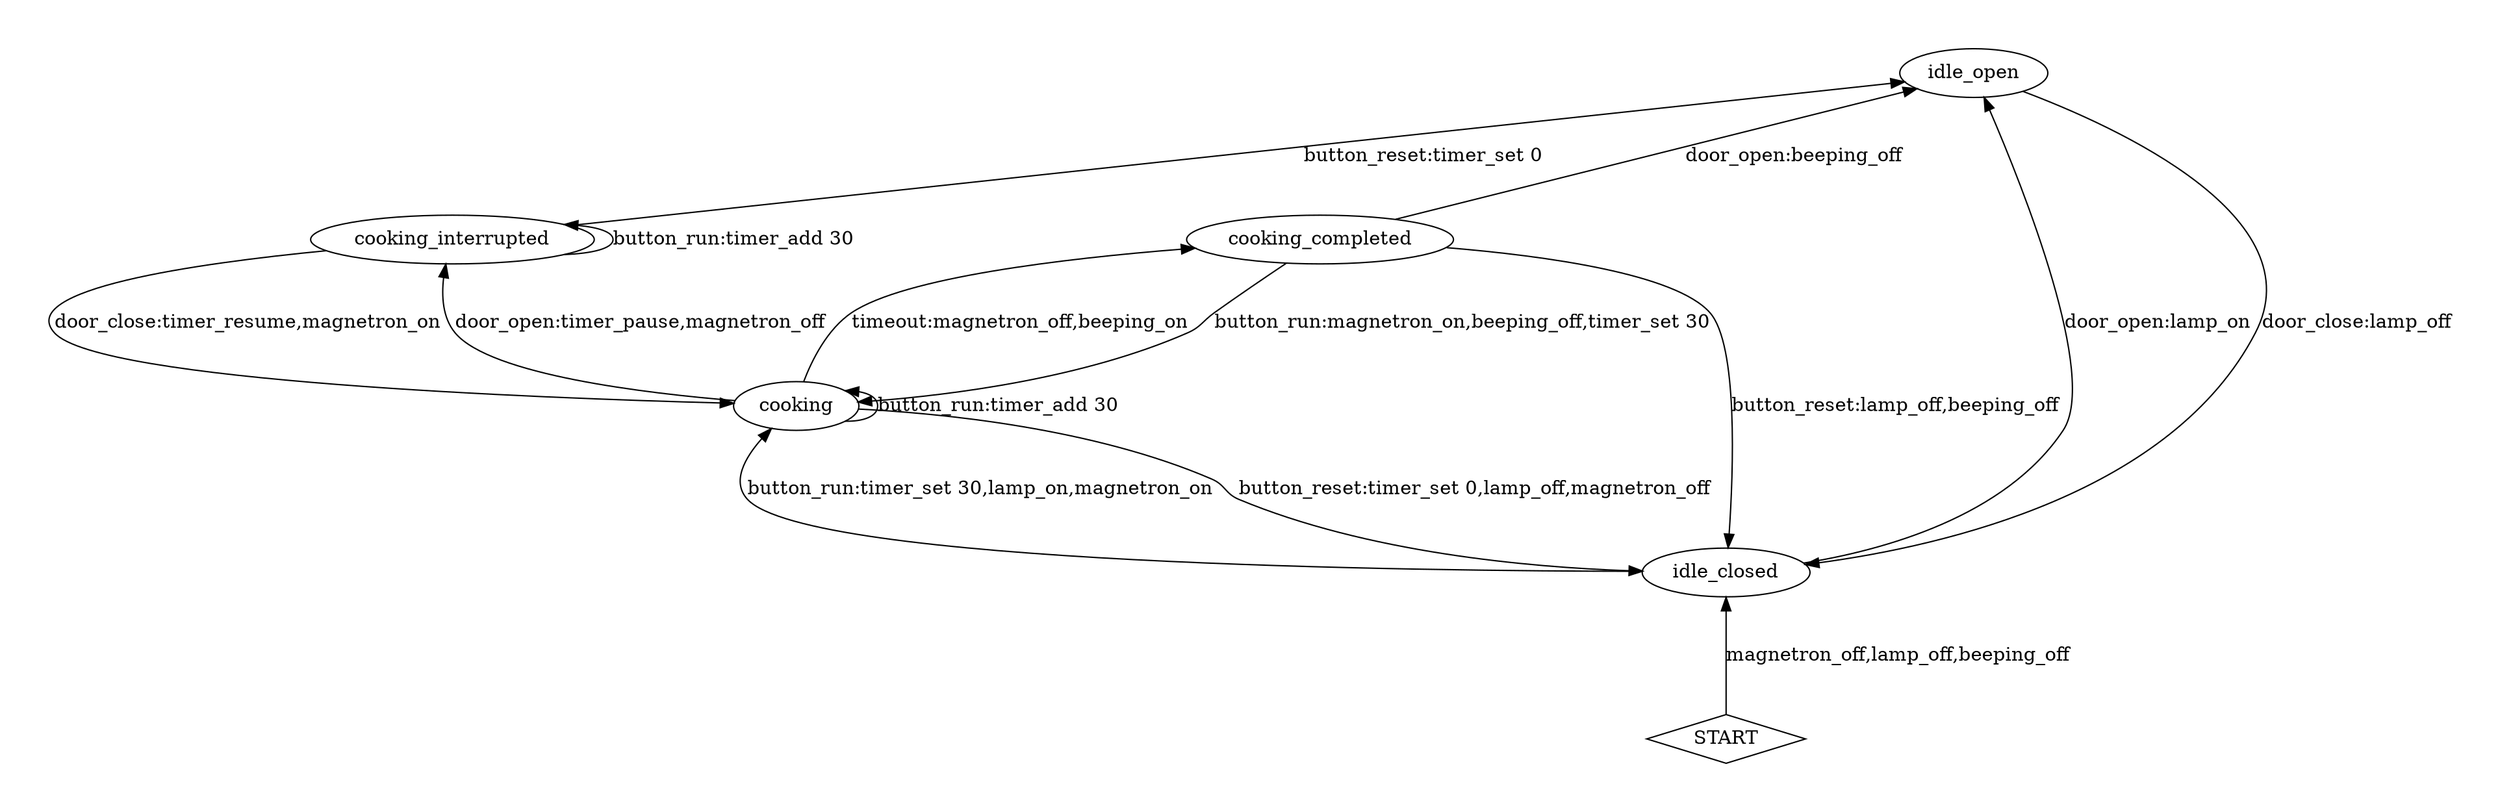 // Microwave FSM
digraph G {
    nodesep=0.2 pad=0.5 ranksep=1 rankdir=BT
	START [shape=diamond]
	cooking
	cooking_completed
	idle_open
	cooking_interrupted
	idle_closed
	idle_closed -> idle_open
	    [label="door_open:lamp_on"]
	idle_closed -> cooking
	    [label="button_run:timer_set 30,lamp_on,magnetron_on"]
	idle_open -> idle_closed
	    [label="door_close:lamp_off"]
	cooking -> idle_closed
	    [label="button_reset:timer_set 0,lamp_off,magnetron_off"]
	cooking -> cooking
	    [label="button_run:timer_add 30"]
	cooking -> cooking_interrupted
	    [label="door_open:timer_pause,magnetron_off"]
	cooking -> cooking_completed
	    [label="timeout:magnetron_off,beeping_on"]
	cooking_interrupted -> cooking
	    [label="door_close:timer_resume,magnetron_on"]
	cooking_interrupted -> idle_open
	    [label="button_reset:timer_set 0"]
	cooking_interrupted -> cooking_interrupted
	    [label="button_run:timer_add 30"]
	cooking_completed -> idle_open
	    [label="door_open:beeping_off"]
	cooking_completed -> idle_closed
	    [label="button_reset:lamp_off,beeping_off"]
	cooking_completed -> cooking
	    [label="button_run:magnetron_on,beeping_off,timer_set 30"];
	START -> idle_closed
	    [label="magnetron_off,lamp_off,beeping_off"]
}
